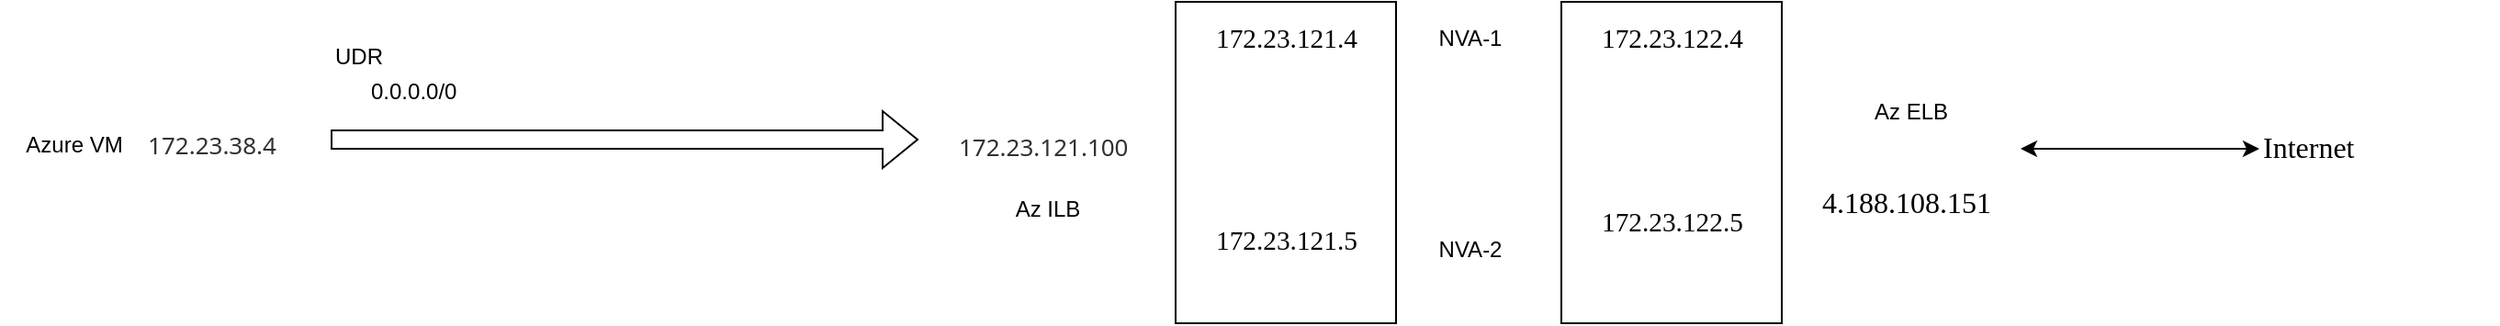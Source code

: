 <mxfile version="26.2.8">
  <diagram name="Page-1" id="5HLphsOCei1pnHCIioXZ">
    <mxGraphModel dx="2468" dy="743" grid="1" gridSize="10" guides="1" tooltips="1" connect="1" arrows="1" fold="1" page="0" pageScale="1" pageWidth="850" pageHeight="1100" math="0" shadow="0">
      <root>
        <mxCell id="0" />
        <mxCell id="1" parent="0" />
        <mxCell id="2vh8sQGeVbPhFn9X_Nga-12" value="" style="rounded=0;whiteSpace=wrap;html=1;" vertex="1" parent="1">
          <mxGeometry x="550" y="105" width="120" height="175" as="geometry" />
        </mxCell>
        <mxCell id="2vh8sQGeVbPhFn9X_Nga-10" value="" style="rounded=0;whiteSpace=wrap;html=1;" vertex="1" parent="1">
          <mxGeometry x="340" y="105" width="120" height="175" as="geometry" />
        </mxCell>
        <mxCell id="2vh8sQGeVbPhFn9X_Nga-1" value="&lt;span style=&quot;color: rgb(50, 49, 48); font-family: &amp;quot;Segoe UI&amp;quot;, &amp;quot;Segoe UI Web (West European)&amp;quot;, &amp;quot;Segoe UI&amp;quot;, -apple-system, BlinkMacSystemFont, Roboto, &amp;quot;Helvetica Neue&amp;quot;, sans-serif; font-size: 13px; text-align: start; text-wrap-mode: wrap; background-color: rgb(255, 255, 255);&quot;&gt;172.23.38.4&lt;/span&gt;" style="text;html=1;align=center;verticalAlign=middle;resizable=0;points=[];autosize=1;strokeColor=none;fillColor=none;" vertex="1" parent="1">
          <mxGeometry x="-230" y="168" width="90" height="30" as="geometry" />
        </mxCell>
        <mxCell id="2vh8sQGeVbPhFn9X_Nga-2" value="&lt;span style=&quot;color: rgb(50, 49, 48); font-family: &amp;quot;Segoe UI&amp;quot;, &amp;quot;Segoe UI Web (West European)&amp;quot;, &amp;quot;Segoe UI&amp;quot;, -apple-system, BlinkMacSystemFont, Roboto, &amp;quot;Helvetica Neue&amp;quot;, sans-serif; font-size: 13px; font-style: normal; font-variant-ligatures: normal; font-variant-caps: normal; font-weight: 400; letter-spacing: normal; orphans: 2; text-align: start; text-indent: 0px; text-transform: none; widows: 2; word-spacing: 0px; -webkit-text-stroke-width: 0px; white-space: normal; background-color: rgb(255, 255, 255); text-decoration-thickness: initial; text-decoration-style: initial; text-decoration-color: initial; display: inline !important; float: none;&quot;&gt;172.23.121.100&lt;/span&gt;" style="text;whiteSpace=wrap;html=1;" vertex="1" parent="1">
          <mxGeometry x="220" y="170" width="120" height="40" as="geometry" />
        </mxCell>
        <mxCell id="2vh8sQGeVbPhFn9X_Nga-4" value="UDR" style="text;html=1;align=center;verticalAlign=middle;resizable=0;points=[];autosize=1;strokeColor=none;fillColor=none;" vertex="1" parent="1">
          <mxGeometry x="-130" y="120" width="50" height="30" as="geometry" />
        </mxCell>
        <mxCell id="2vh8sQGeVbPhFn9X_Nga-5" value="" style="shape=flexArrow;endArrow=classic;html=1;rounded=0;" edge="1" parent="1">
          <mxGeometry width="50" height="50" relative="1" as="geometry">
            <mxPoint x="-120" y="180" as="sourcePoint" />
            <mxPoint x="200" y="180" as="targetPoint" />
          </mxGeometry>
        </mxCell>
        <mxCell id="2vh8sQGeVbPhFn9X_Nga-6" value="&lt;div class=&quot;ck-content&quot; style=&quot;--ck-image-style-spacing: 1.5em; --ck-inline-image-style-spacing: calc(var(--ck-image-style-spacing) / 2); --ck-color-selector-caption-background: hsl(0, 0%, 97%); --ck-color-selector-caption-text: hsl(0, 0%, 20%); font-family: Calibri; font-size: 11pt;&quot; data-wrapper=&quot;true&quot; dir=&quot;ltr&quot;&gt;&lt;span style=&quot;width:fit-content;&quot; width=&quot;fit-content&quot;&gt;172.23.121.4&lt;/span&gt;&lt;/div&gt;" style="text;whiteSpace=wrap;html=1;" vertex="1" parent="1">
          <mxGeometry x="360" y="110" width="110" height="40" as="geometry" />
        </mxCell>
        <mxCell id="2vh8sQGeVbPhFn9X_Nga-7" value="&lt;div class=&quot;ck-content&quot; style=&quot;--ck-image-style-spacing: 1.5em; --ck-inline-image-style-spacing: calc(var(--ck-image-style-spacing) / 2); --ck-color-selector-caption-background: hsl(0, 0%, 97%); --ck-color-selector-caption-text: hsl(0, 0%, 20%); font-family: Calibri; font-size: 11pt;&quot; data-wrapper=&quot;true&quot; dir=&quot;ltr&quot;&gt;172.23.121.5&lt;/div&gt;" style="text;whiteSpace=wrap;html=1;" vertex="1" parent="1">
          <mxGeometry x="360" y="220" width="110" height="40" as="geometry" />
        </mxCell>
        <mxCell id="2vh8sQGeVbPhFn9X_Nga-8" value="&lt;div class=&quot;ck-content&quot; style=&quot;--ck-image-style-spacing: 1.5em; --ck-inline-image-style-spacing: calc(var(--ck-image-style-spacing) / 2); --ck-color-selector-caption-background: hsl(0, 0%, 97%); --ck-color-selector-caption-text: hsl(0, 0%, 20%); font-family: Calibri; font-size: 11pt;&quot; data-wrapper=&quot;true&quot; dir=&quot;ltr&quot;&gt;&lt;span style=&quot;width:fit-content;&quot; width=&quot;fit-content&quot;&gt;172.23.122.4&lt;/span&gt;&lt;/div&gt;" style="text;whiteSpace=wrap;html=1;" vertex="1" parent="1">
          <mxGeometry x="570" y="110" width="110" height="40" as="geometry" />
        </mxCell>
        <mxCell id="2vh8sQGeVbPhFn9X_Nga-9" value="&lt;div class=&quot;ck-content&quot; style=&quot;--ck-image-style-spacing: 1.5em; --ck-inline-image-style-spacing: calc(var(--ck-image-style-spacing) / 2); --ck-color-selector-caption-background: hsl(0, 0%, 97%); --ck-color-selector-caption-text: hsl(0, 0%, 20%); font-family: Calibri; font-size: 11pt;&quot; data-wrapper=&quot;true&quot; dir=&quot;ltr&quot;&gt;172.23.122.5&lt;/div&gt;" style="text;whiteSpace=wrap;html=1;" vertex="1" parent="1">
          <mxGeometry x="570" y="210" width="110" height="40" as="geometry" />
        </mxCell>
        <mxCell id="2vh8sQGeVbPhFn9X_Nga-11" value="0.0.0.0/0" style="text;whiteSpace=wrap;" vertex="1" parent="1">
          <mxGeometry x="-100" y="140" width="80" height="40" as="geometry" />
        </mxCell>
        <mxCell id="2vh8sQGeVbPhFn9X_Nga-13" value="NVA-1" style="text;html=1;align=center;verticalAlign=middle;resizable=0;points=[];autosize=1;strokeColor=none;fillColor=none;" vertex="1" parent="1">
          <mxGeometry x="470" y="110" width="60" height="30" as="geometry" />
        </mxCell>
        <mxCell id="2vh8sQGeVbPhFn9X_Nga-14" value="NVA-2" style="text;html=1;align=center;verticalAlign=middle;resizable=0;points=[];autosize=1;strokeColor=none;fillColor=none;" vertex="1" parent="1">
          <mxGeometry x="470" y="225" width="60" height="30" as="geometry" />
        </mxCell>
        <mxCell id="2vh8sQGeVbPhFn9X_Nga-15" value="&lt;div class=&quot;ck-content&quot; style=&quot;--ck-image-style-spacing: 1.5em; --ck-inline-image-style-spacing: calc(var(--ck-image-style-spacing) / 2); --ck-color-selector-caption-background: hsl(0, 0%, 97%); --ck-color-selector-caption-text: hsl(0, 0%, 20%); font-family: Calibri; font-size: 12pt;&quot; data-wrapper=&quot;true&quot; dir=&quot;ltr&quot;&gt;4.188.108.151&lt;/div&gt;" style="text;whiteSpace=wrap;html=1;" vertex="1" parent="1">
          <mxGeometry x="690" y="198" width="130" height="40" as="geometry" />
        </mxCell>
        <mxCell id="2vh8sQGeVbPhFn9X_Nga-16" value="&lt;div class=&quot;ck-content&quot; style=&quot;--ck-image-style-spacing: 1.5em; --ck-inline-image-style-spacing: calc(var(--ck-image-style-spacing) / 2); --ck-color-selector-caption-background: light-dark(hsl(0, 0%, 97%), #191919); --ck-color-selector-caption-text: light-dark(hsl(0, 0%, 20%), #c1c1c1); font-family: Calibri; font-size: 12pt;&quot; data-wrapper=&quot;true&quot; dir=&quot;ltr&quot;&gt;Internet&lt;/div&gt;" style="text;whiteSpace=wrap;html=1;" vertex="1" parent="1">
          <mxGeometry x="930" y="168" width="130" height="40" as="geometry" />
        </mxCell>
        <mxCell id="2vh8sQGeVbPhFn9X_Nga-17" value="" style="endArrow=classic;startArrow=classic;html=1;rounded=0;" edge="1" parent="1">
          <mxGeometry width="50" height="50" relative="1" as="geometry">
            <mxPoint x="800" y="185" as="sourcePoint" />
            <mxPoint x="930" y="185" as="targetPoint" />
          </mxGeometry>
        </mxCell>
        <mxCell id="2vh8sQGeVbPhFn9X_Nga-18" value="Azure VM" style="text;html=1;align=center;verticalAlign=middle;resizable=0;points=[];autosize=1;strokeColor=none;fillColor=none;" vertex="1" parent="1">
          <mxGeometry x="-300" y="168" width="80" height="30" as="geometry" />
        </mxCell>
        <mxCell id="2vh8sQGeVbPhFn9X_Nga-19" value="Az ILB" style="text;html=1;align=center;verticalAlign=middle;resizable=0;points=[];autosize=1;strokeColor=none;fillColor=none;" vertex="1" parent="1">
          <mxGeometry x="240" y="203" width="60" height="30" as="geometry" />
        </mxCell>
        <mxCell id="2vh8sQGeVbPhFn9X_Nga-20" value="Az ELB" style="text;html=1;align=center;verticalAlign=middle;resizable=0;points=[];autosize=1;strokeColor=none;fillColor=none;" vertex="1" parent="1">
          <mxGeometry x="710" y="150" width="60" height="30" as="geometry" />
        </mxCell>
      </root>
    </mxGraphModel>
  </diagram>
</mxfile>
